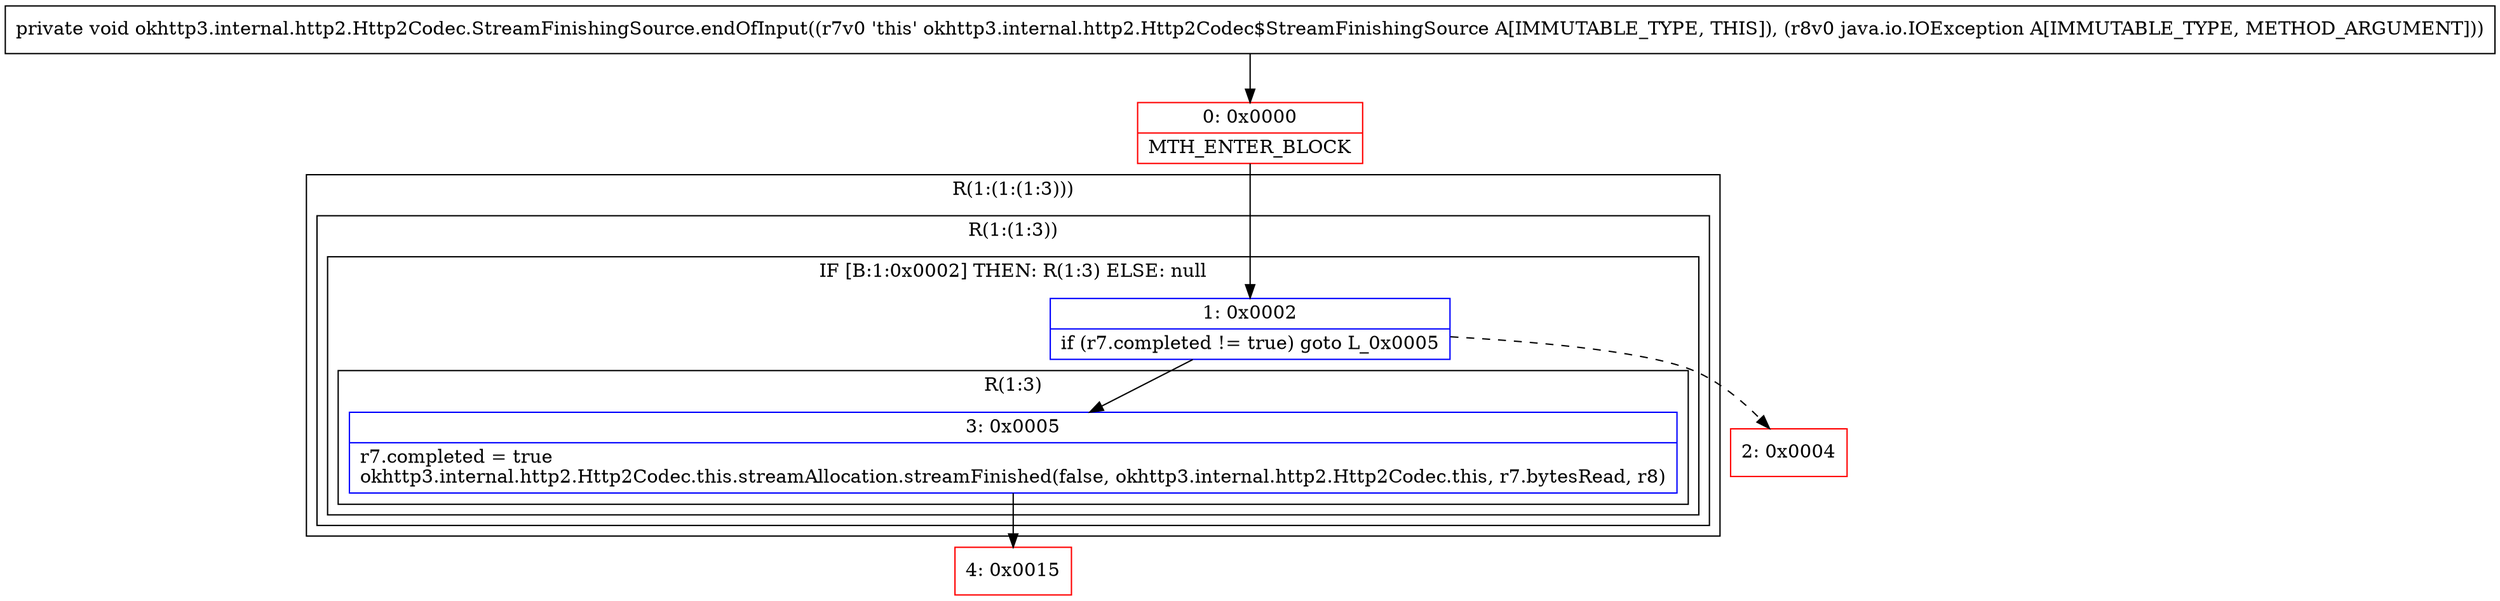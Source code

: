 digraph "CFG forokhttp3.internal.http2.Http2Codec.StreamFinishingSource.endOfInput(Ljava\/io\/IOException;)V" {
subgraph cluster_Region_133626880 {
label = "R(1:(1:(1:3)))";
node [shape=record,color=blue];
subgraph cluster_Region_449437146 {
label = "R(1:(1:3))";
node [shape=record,color=blue];
subgraph cluster_IfRegion_155320043 {
label = "IF [B:1:0x0002] THEN: R(1:3) ELSE: null";
node [shape=record,color=blue];
Node_1 [shape=record,label="{1\:\ 0x0002|if (r7.completed != true) goto L_0x0005\l}"];
subgraph cluster_Region_1353985398 {
label = "R(1:3)";
node [shape=record,color=blue];
Node_3 [shape=record,label="{3\:\ 0x0005|r7.completed = true\lokhttp3.internal.http2.Http2Codec.this.streamAllocation.streamFinished(false, okhttp3.internal.http2.Http2Codec.this, r7.bytesRead, r8)\l}"];
}
}
}
}
Node_0 [shape=record,color=red,label="{0\:\ 0x0000|MTH_ENTER_BLOCK\l}"];
Node_2 [shape=record,color=red,label="{2\:\ 0x0004}"];
Node_4 [shape=record,color=red,label="{4\:\ 0x0015}"];
MethodNode[shape=record,label="{private void okhttp3.internal.http2.Http2Codec.StreamFinishingSource.endOfInput((r7v0 'this' okhttp3.internal.http2.Http2Codec$StreamFinishingSource A[IMMUTABLE_TYPE, THIS]), (r8v0 java.io.IOException A[IMMUTABLE_TYPE, METHOD_ARGUMENT])) }"];
MethodNode -> Node_0;
Node_1 -> Node_2[style=dashed];
Node_1 -> Node_3;
Node_3 -> Node_4;
Node_0 -> Node_1;
}

